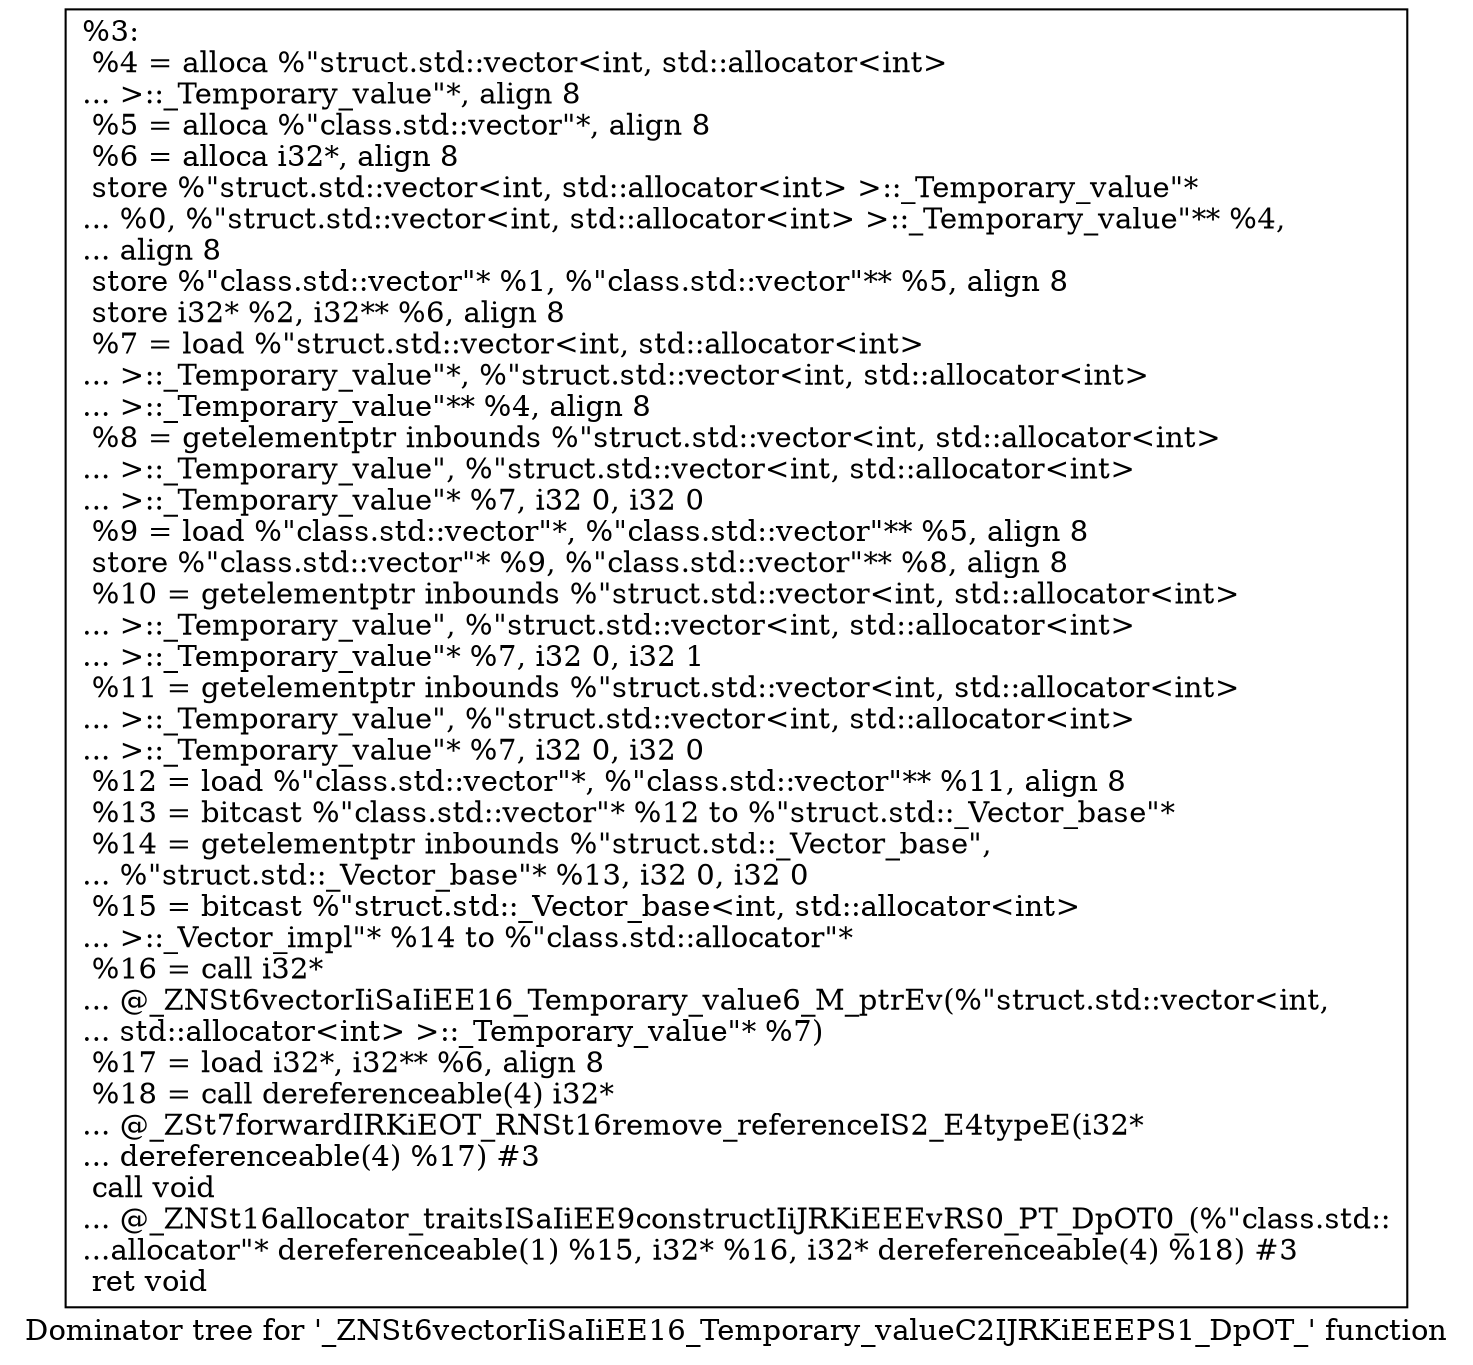digraph "Dominator tree for '_ZNSt6vectorIiSaIiEE16_Temporary_valueC2IJRKiEEEPS1_DpOT_' function" {
	label="Dominator tree for '_ZNSt6vectorIiSaIiEE16_Temporary_valueC2IJRKiEEEPS1_DpOT_' function";

	Node0x1476440 [shape=record,label="{%3:\l  %4 = alloca %\"struct.std::vector\<int, std::allocator\<int\>\l... \>::_Temporary_value\"*, align 8\l  %5 = alloca %\"class.std::vector\"*, align 8\l  %6 = alloca i32*, align 8\l  store %\"struct.std::vector\<int, std::allocator\<int\> \>::_Temporary_value\"*\l... %0, %\"struct.std::vector\<int, std::allocator\<int\> \>::_Temporary_value\"** %4,\l... align 8\l  store %\"class.std::vector\"* %1, %\"class.std::vector\"** %5, align 8\l  store i32* %2, i32** %6, align 8\l  %7 = load %\"struct.std::vector\<int, std::allocator\<int\>\l... \>::_Temporary_value\"*, %\"struct.std::vector\<int, std::allocator\<int\>\l... \>::_Temporary_value\"** %4, align 8\l  %8 = getelementptr inbounds %\"struct.std::vector\<int, std::allocator\<int\>\l... \>::_Temporary_value\", %\"struct.std::vector\<int, std::allocator\<int\>\l... \>::_Temporary_value\"* %7, i32 0, i32 0\l  %9 = load %\"class.std::vector\"*, %\"class.std::vector\"** %5, align 8\l  store %\"class.std::vector\"* %9, %\"class.std::vector\"** %8, align 8\l  %10 = getelementptr inbounds %\"struct.std::vector\<int, std::allocator\<int\>\l... \>::_Temporary_value\", %\"struct.std::vector\<int, std::allocator\<int\>\l... \>::_Temporary_value\"* %7, i32 0, i32 1\l  %11 = getelementptr inbounds %\"struct.std::vector\<int, std::allocator\<int\>\l... \>::_Temporary_value\", %\"struct.std::vector\<int, std::allocator\<int\>\l... \>::_Temporary_value\"* %7, i32 0, i32 0\l  %12 = load %\"class.std::vector\"*, %\"class.std::vector\"** %11, align 8\l  %13 = bitcast %\"class.std::vector\"* %12 to %\"struct.std::_Vector_base\"*\l  %14 = getelementptr inbounds %\"struct.std::_Vector_base\",\l... %\"struct.std::_Vector_base\"* %13, i32 0, i32 0\l  %15 = bitcast %\"struct.std::_Vector_base\<int, std::allocator\<int\>\l... \>::_Vector_impl\"* %14 to %\"class.std::allocator\"*\l  %16 = call i32*\l... @_ZNSt6vectorIiSaIiEE16_Temporary_value6_M_ptrEv(%\"struct.std::vector\<int,\l... std::allocator\<int\> \>::_Temporary_value\"* %7)\l  %17 = load i32*, i32** %6, align 8\l  %18 = call dereferenceable(4) i32*\l... @_ZSt7forwardIRKiEOT_RNSt16remove_referenceIS2_E4typeE(i32*\l... dereferenceable(4) %17) #3\l  call void\l... @_ZNSt16allocator_traitsISaIiEE9constructIiJRKiEEEvRS0_PT_DpOT0_(%\"class.std::\l...allocator\"* dereferenceable(1) %15, i32* %16, i32* dereferenceable(4) %18) #3\l  ret void\l}"];
}
